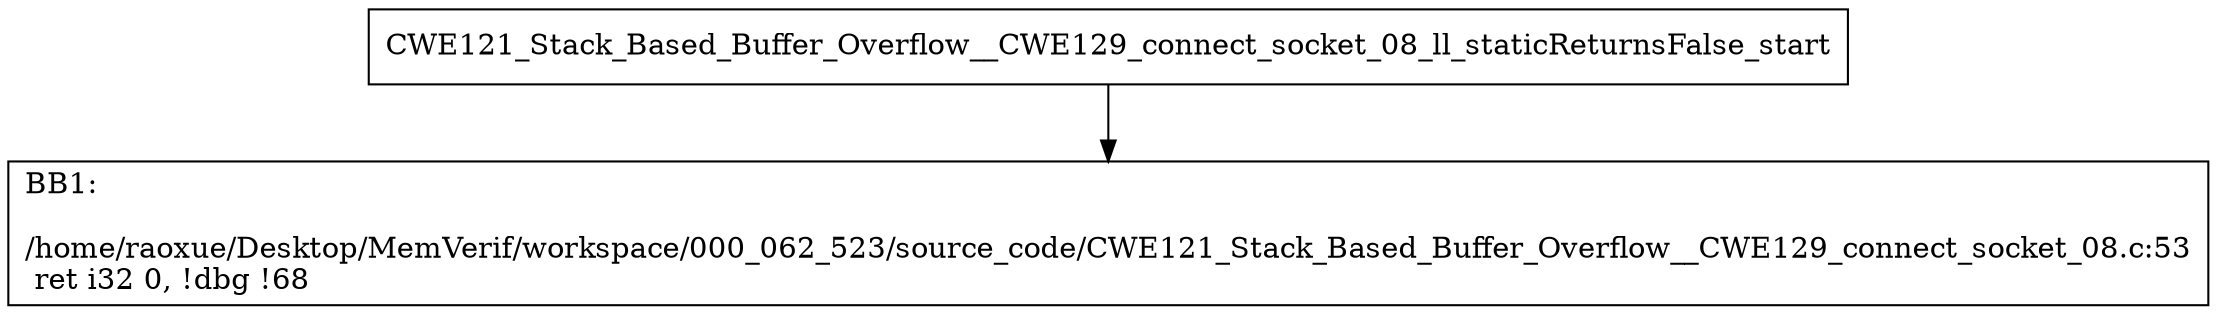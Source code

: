 digraph "CFG for'CWE121_Stack_Based_Buffer_Overflow__CWE129_connect_socket_08_ll_staticReturnsFalse' function" {
	BBCWE121_Stack_Based_Buffer_Overflow__CWE129_connect_socket_08_ll_staticReturnsFalse_start[shape=record,label="{CWE121_Stack_Based_Buffer_Overflow__CWE129_connect_socket_08_ll_staticReturnsFalse_start}"];
	BBCWE121_Stack_Based_Buffer_Overflow__CWE129_connect_socket_08_ll_staticReturnsFalse_start-> CWE121_Stack_Based_Buffer_Overflow__CWE129_connect_socket_08_ll_staticReturnsFalseBB1;
	CWE121_Stack_Based_Buffer_Overflow__CWE129_connect_socket_08_ll_staticReturnsFalseBB1 [shape=record, label="{BB1:\l\l/home/raoxue/Desktop/MemVerif/workspace/000_062_523/source_code/CWE121_Stack_Based_Buffer_Overflow__CWE129_connect_socket_08.c:53\l
  ret i32 0, !dbg !68\l
}"];
}
